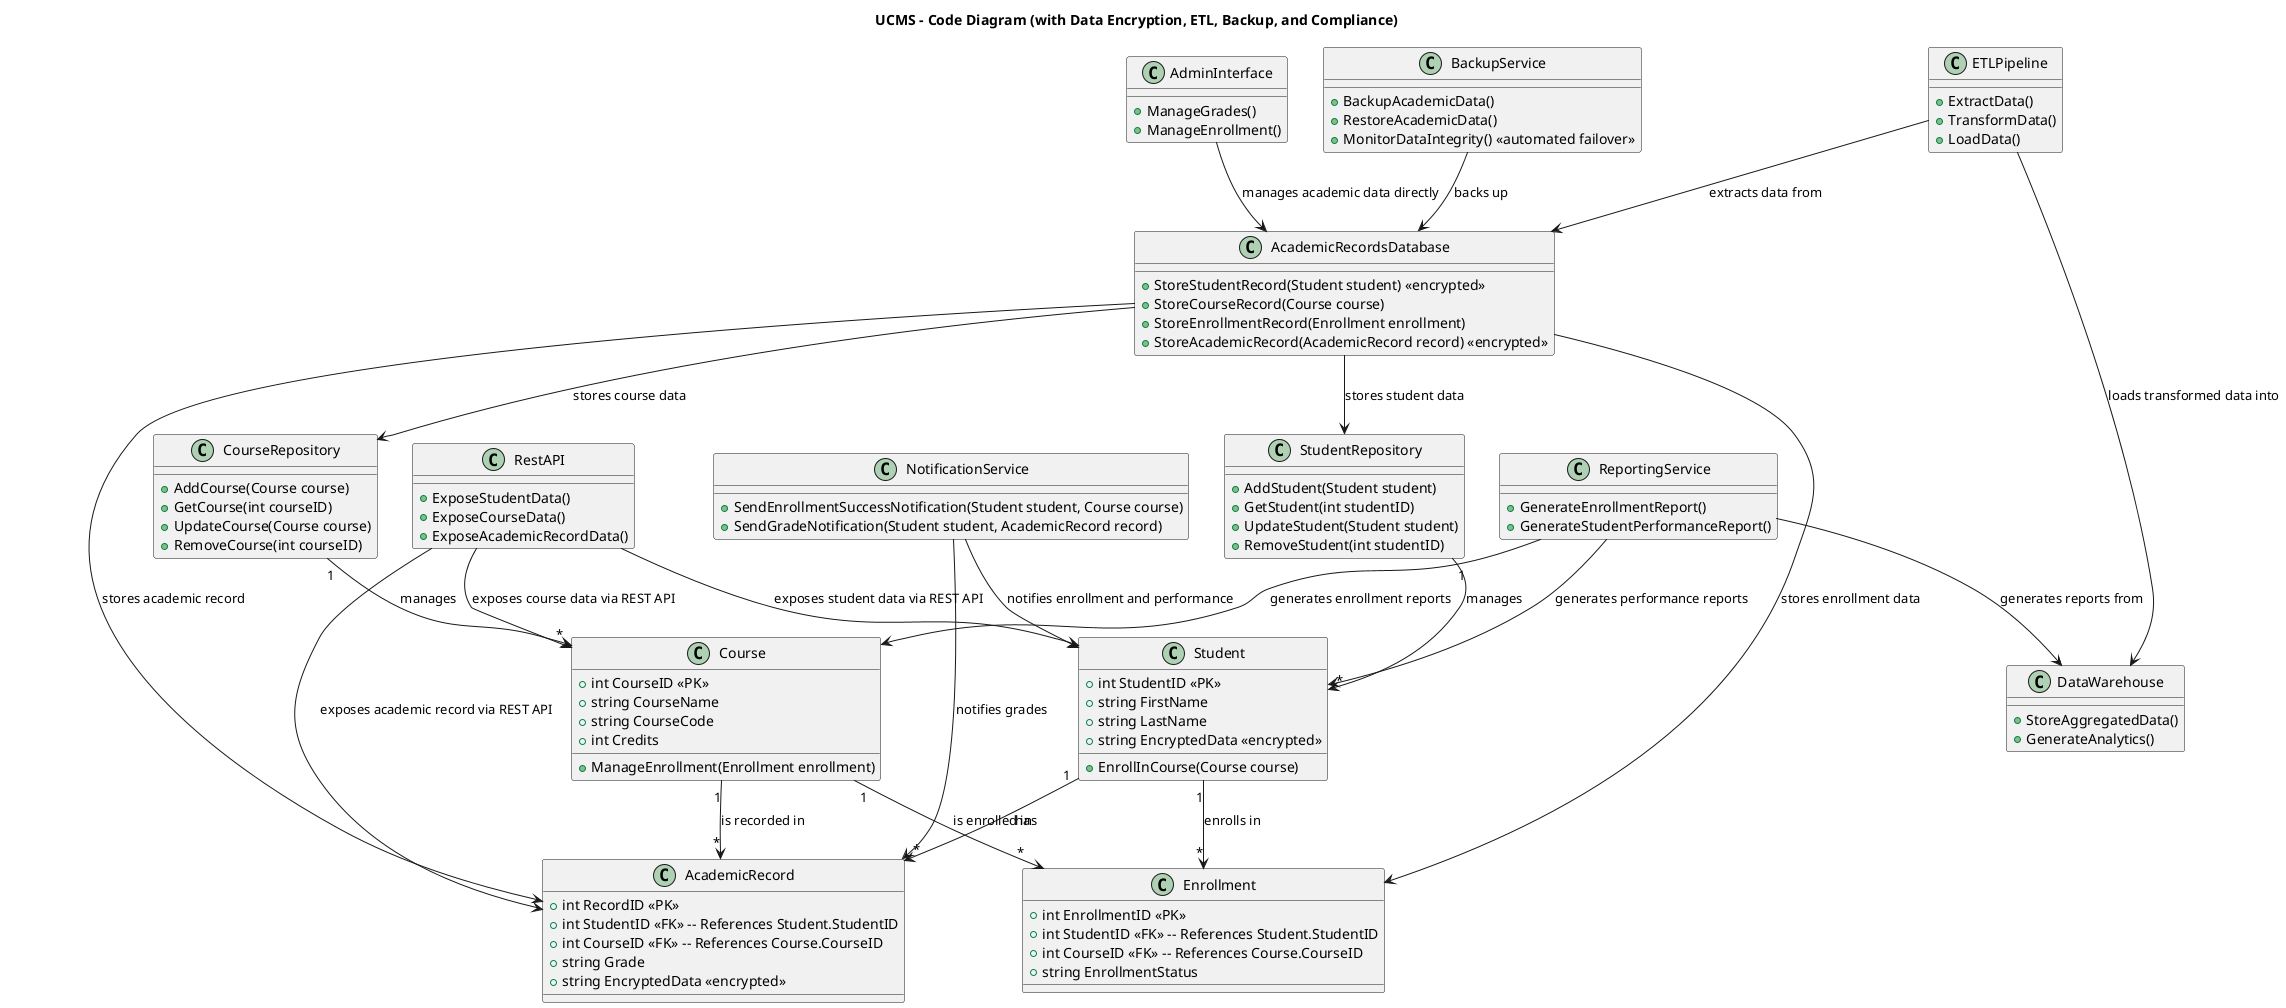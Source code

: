 @startuml UCMS_Code_Diagram

title UCMS - Code Diagram (with Data Encryption, ETL, Backup, and Compliance)

' Define main entities and their attributes
class Student {
  + int StudentID <<PK>>
  + string FirstName
  + string LastName
  + EnrollInCourse(Course course)
  + string EncryptedData <<encrypted>>
}

class Course {
  + int CourseID <<PK>>
  + string CourseName
  + string CourseCode
  + int Credits
  + ManageEnrollment(Enrollment enrollment)
}

class Enrollment {
  + int EnrollmentID <<PK>>
  + int StudentID <<FK>> -- References Student.StudentID
  + int CourseID <<FK>> -- References Course.CourseID
  + string EnrollmentStatus
}

class AcademicRecord {
  + int RecordID <<PK>>
  + int StudentID <<FK>> -- References Student.StudentID
  + int CourseID <<FK>> -- References Course.CourseID
  + string Grade
  + string EncryptedData <<encrypted>>
}

class NotificationService {
  + SendEnrollmentSuccessNotification(Student student, Course course)
  + SendGradeNotification(Student student, AcademicRecord record)
}

class ReportingService {
  + GenerateEnrollmentReport()
  + GenerateStudentPerformanceReport()
}

class BackupService {
  + BackupAcademicData()
  + RestoreAcademicData()
  + MonitorDataIntegrity() <<automated failover>>
}

class CourseRepository {
  + AddCourse(Course course)
  + GetCourse(int courseID)
  + UpdateCourse(Course course)
  + RemoveCourse(int courseID)
}

class StudentRepository {
  + AddStudent(Student student)
  + GetStudent(int studentID)
  + UpdateStudent(Student student)
  + RemoveStudent(int studentID)
}

class ETLPipeline {
  + ExtractData()
  + TransformData()
  + LoadData()
}

class AcademicRecordsDatabase {
  + StoreStudentRecord(Student student) <<encrypted>>
  + StoreCourseRecord(Course course)
  + StoreEnrollmentRecord(Enrollment enrollment)
  + StoreAcademicRecord(AcademicRecord record) <<encrypted>>
}

class DataWarehouse {
  + StoreAggregatedData()
  + GenerateAnalytics()
}

class AdminInterface {
  + ManageGrades()
  + ManageEnrollment()
}

class RestAPI {
  + ExposeStudentData()
  + ExposeCourseData()
  + ExposeAcademicRecordData()
}

' Define relationships
Student "1" --> "*" Enrollment : "enrolls in"
Course "1" --> "*" Enrollment : "is enrolled in"
Student "1" --> "*" AcademicRecord : "has"
Course "1" --> "*" AcademicRecord : "is recorded in"
CourseRepository "1" --> "*" Course : "manages"
StudentRepository "1" --> "*" Student : "manages"
BackupService --> AcademicRecordsDatabase : "backs up"
ReportingService --> DataWarehouse : "generates reports from"
ETLPipeline --> DataWarehouse : "loads transformed data into"
ETLPipeline --> AcademicRecordsDatabase : "extracts data from"
NotificationService --> Student : "notifies enrollment and performance"
NotificationService --> AcademicRecord : "notifies grades"
ReportingService --> Student : "generates performance reports"
ReportingService --> Course : "generates enrollment reports"
AcademicRecordsDatabase --> CourseRepository : "stores course data"
AcademicRecordsDatabase --> StudentRepository : "stores student data"
AcademicRecordsDatabase --> Enrollment : "stores enrollment data"
AcademicRecordsDatabase --> AcademicRecord : "stores academic record"
RestAPI --> Student : "exposes student data via REST API"
RestAPI --> Course : "exposes course data via REST API"
RestAPI --> AcademicRecord : "exposes academic record via REST API"
AdminInterface --> AcademicRecordsDatabase : "manages academic data directly"

@enduml
